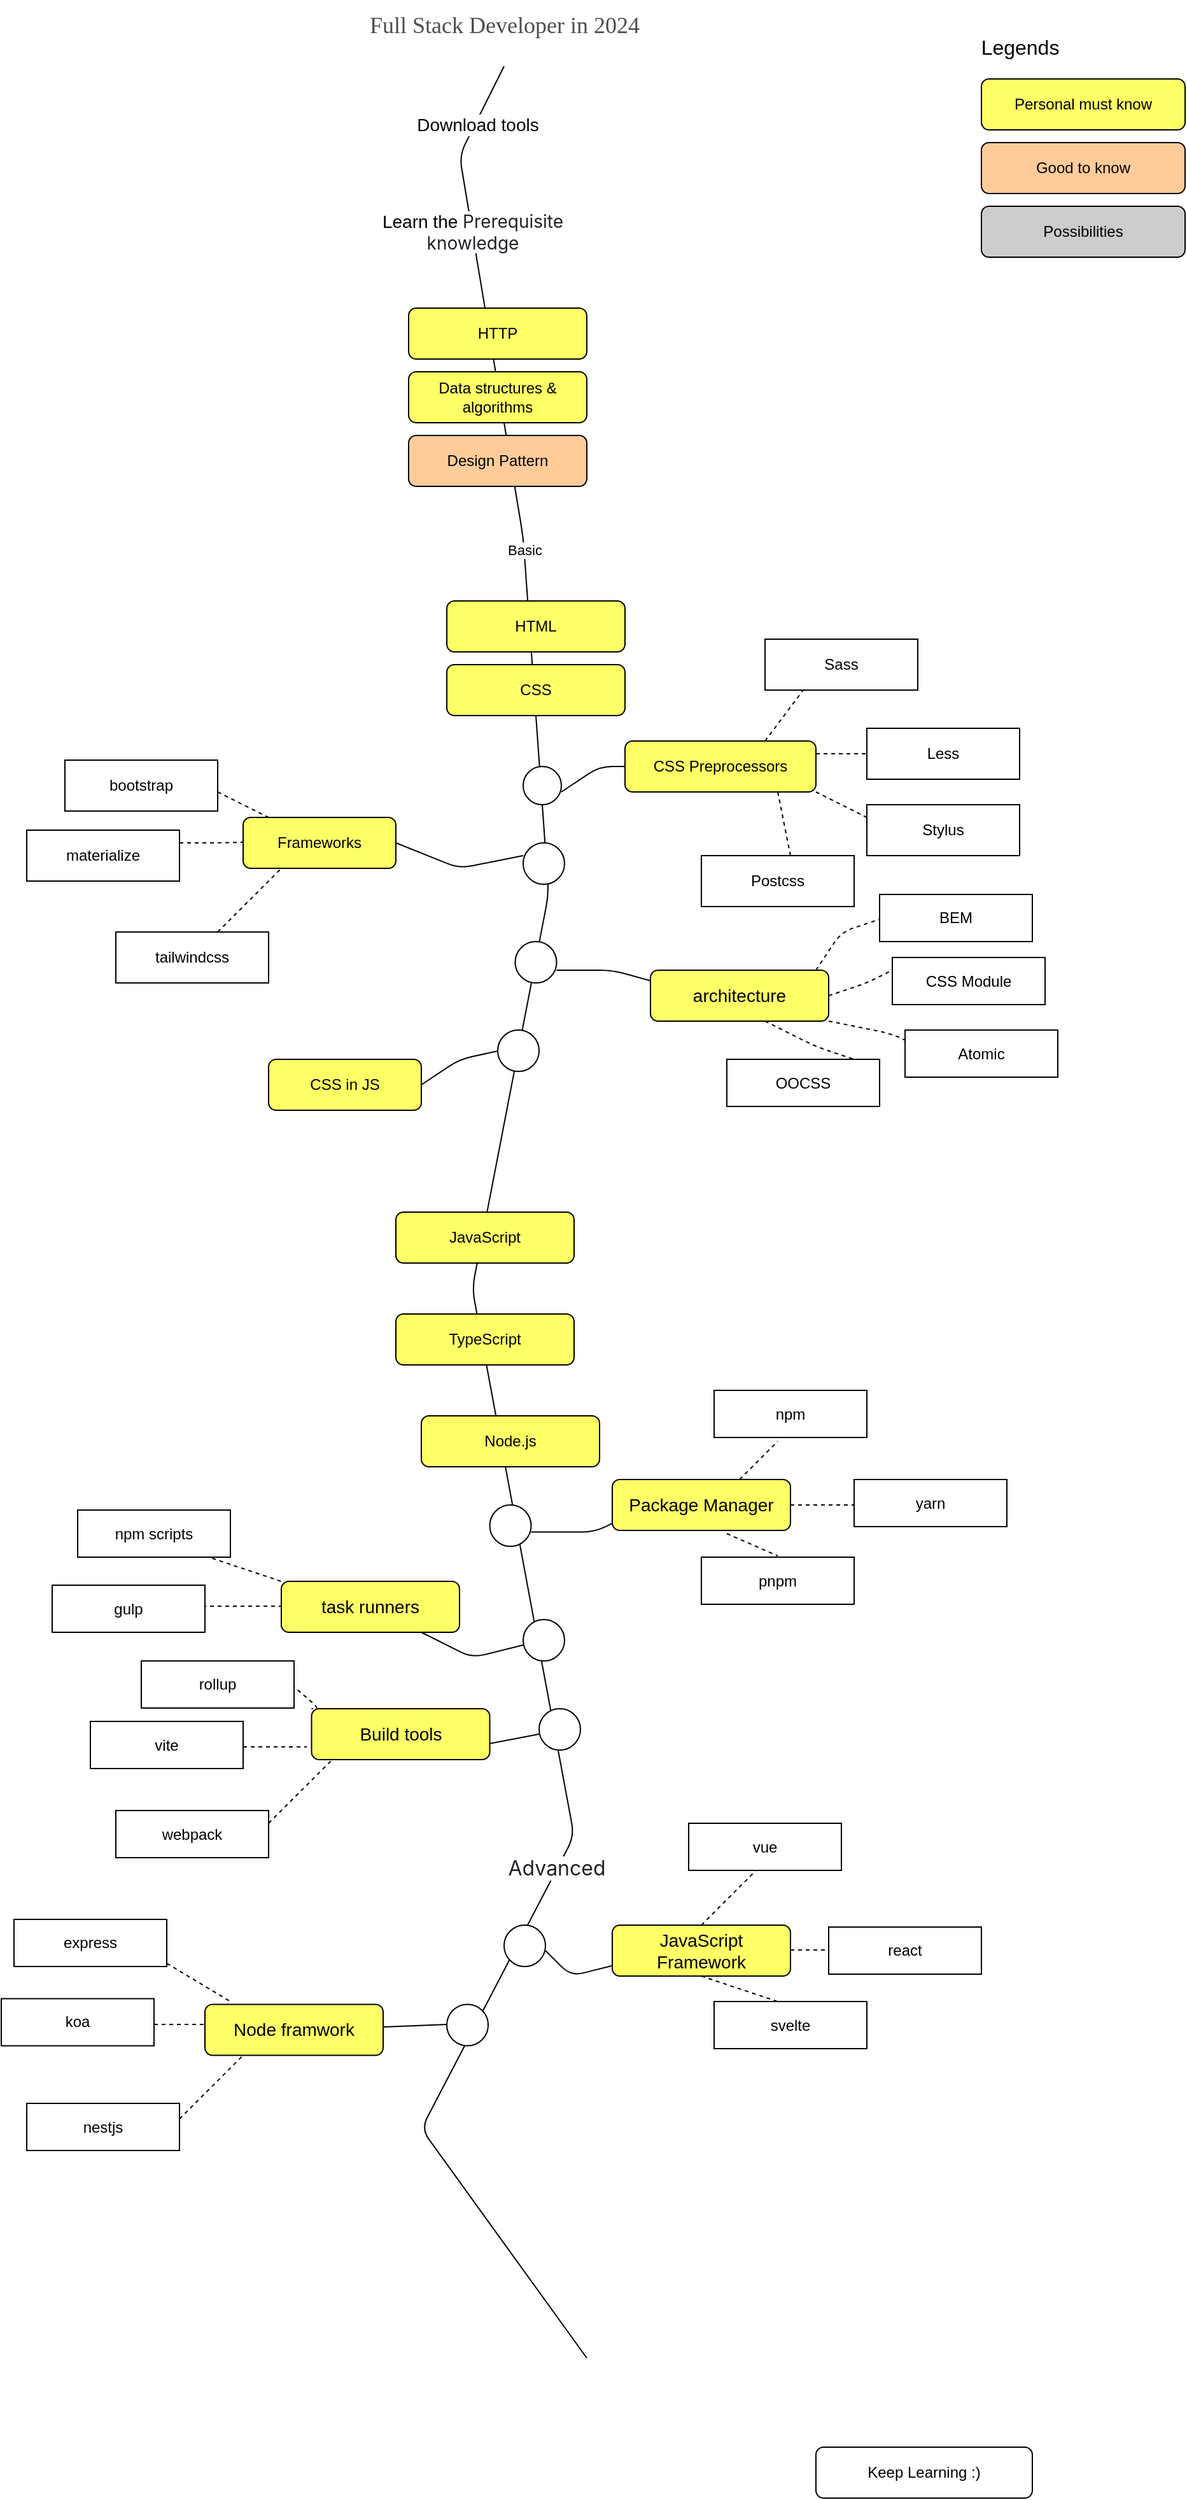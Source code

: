 <mxfile version="26.0.1">
  <diagram id="6a731a19-8d31-9384-78a2-239565b7b9f0" name="Page-1">
    <mxGraphModel dx="1434" dy="780" grid="1" gridSize="10" guides="1" tooltips="1" connect="1" arrows="1" fold="1" page="1" pageScale="1" pageWidth="1169" pageHeight="827" background="none" math="0" shadow="0">
      <root>
        <mxCell id="0" />
        <mxCell id="1" parent="0" />
        <mxCell id="o0vIgVdxRqHnW3IHY1vi-1782" value="Full Stack Developer in 2024" style="text;html=1;align=center;verticalAlign=middle;resizable=0;points=[];autosize=1;strokeColor=none;fillColor=none;fontFamily=Verdana;fontSize=18;fontColor=light-dark(#4d4d4d, #ededed);rounded=1;" vertex="1" parent="1">
          <mxGeometry x="445" y="18" width="280" height="40" as="geometry" />
        </mxCell>
        <mxCell id="o0vIgVdxRqHnW3IHY1vi-1783" value="Legends" style="text;html=1;align=center;verticalAlign=middle;resizable=0;points=[];autosize=1;strokeColor=none;fillColor=none;fontSize=16;rounded=1;" vertex="1" parent="1">
          <mxGeometry x="950" y="40" width="80" height="30" as="geometry" />
        </mxCell>
        <mxCell id="o0vIgVdxRqHnW3IHY1vi-1784" value="Personal must know" style="whiteSpace=wrap;html=1;fillColor=#FFFF66;gradientColor=none;rounded=1;" vertex="1" parent="1">
          <mxGeometry x="960" y="80" width="160" height="40" as="geometry" />
        </mxCell>
        <mxCell id="o0vIgVdxRqHnW3IHY1vi-1785" value="Good to know" style="whiteSpace=wrap;html=1;fillColor=#FFCC99;strokeColor=default;rounded=1;" vertex="1" parent="1">
          <mxGeometry x="960" y="130" width="160" height="40" as="geometry" />
        </mxCell>
        <mxCell id="o0vIgVdxRqHnW3IHY1vi-1786" value="Possibilities" style="whiteSpace=wrap;html=1;strokeColor=default;fillColor=#CCCCCC;rounded=1;" vertex="1" parent="1">
          <mxGeometry x="960" y="180" width="160" height="40" as="geometry" />
        </mxCell>
        <mxCell id="o0vIgVdxRqHnW3IHY1vi-1800" value="Keep Learning :)" style="whiteSpace=wrap;html=1;rounded=1;" vertex="1" parent="1">
          <mxGeometry x="830" y="1940" width="170" height="40" as="geometry" />
        </mxCell>
        <mxCell id="o0vIgVdxRqHnW3IHY1vi-1811" value="" style="endArrow=none;html=1;rounded=1;" edge="1" parent="1">
          <mxGeometry width="50" height="50" relative="1" as="geometry">
            <mxPoint x="650" y="1870" as="sourcePoint" />
            <mxPoint x="585" y="70" as="targetPoint" />
            <Array as="points">
              <mxPoint x="520" y="1690" />
              <mxPoint x="640" y="1460" />
              <mxPoint x="560" y="1030" />
              <mxPoint x="620" y="720" />
              <mxPoint x="600" y="440" />
              <mxPoint x="550" y="140" />
            </Array>
          </mxGeometry>
        </mxCell>
        <mxCell id="o0vIgVdxRqHnW3IHY1vi-1813" value="Download tools" style="edgeLabel;html=1;align=center;verticalAlign=middle;resizable=0;points=[];rounded=1;fontSize=14;" vertex="1" connectable="0" parent="o0vIgVdxRqHnW3IHY1vi-1811">
          <mxGeometry x="0.946" y="-2" relative="1" as="geometry">
            <mxPoint y="-1" as="offset" />
          </mxGeometry>
        </mxCell>
        <mxCell id="o0vIgVdxRqHnW3IHY1vi-1814" value="Learn the&amp;nbsp;&lt;span style=&quot;color: rgb(31, 35, 40); font-family: -apple-system, BlinkMacSystemFont, &amp;quot;Segoe UI&amp;quot;, &amp;quot;Noto Sans&amp;quot;, Helvetica, Arial, sans-serif, &amp;quot;Apple Color Emoji&amp;quot;, &amp;quot;Segoe UI Emoji&amp;quot;; text-align: left; text-wrap: wrap;&quot;&gt;Prerequisite knowledge&lt;/span&gt;" style="edgeLabel;html=1;align=center;verticalAlign=middle;resizable=0;points=[];rounded=1;fontSize=14;" vertex="1" connectable="0" parent="o0vIgVdxRqHnW3IHY1vi-1811">
          <mxGeometry x="0.754" y="-1" relative="1" as="geometry">
            <mxPoint x="-17" y="-93" as="offset" />
          </mxGeometry>
        </mxCell>
        <mxCell id="o0vIgVdxRqHnW3IHY1vi-1821" value="Basic" style="edgeLabel;html=1;align=center;verticalAlign=middle;resizable=0;points=[];rounded=1;" vertex="1" connectable="0" parent="o0vIgVdxRqHnW3IHY1vi-1811">
          <mxGeometry x="0.368" y="-2" relative="1" as="geometry">
            <mxPoint x="-17" y="-207" as="offset" />
          </mxGeometry>
        </mxCell>
        <mxCell id="o0vIgVdxRqHnW3IHY1vi-1926" value="&lt;span style=&quot;color: rgb(31, 35, 40); font-family: -apple-system, BlinkMacSystemFont, &amp;quot;Segoe UI&amp;quot;, &amp;quot;Noto Sans&amp;quot;, Helvetica, Arial, sans-serif, &amp;quot;Apple Color Emoji&amp;quot;, &amp;quot;Segoe UI Emoji&amp;quot;; font-size: 16px; text-align: left; text-wrap: wrap;&quot;&gt;Advanced&lt;/span&gt;" style="edgeLabel;html=1;align=center;verticalAlign=middle;resizable=0;points=[];rounded=1;" vertex="1" connectable="0" parent="o0vIgVdxRqHnW3IHY1vi-1811">
          <mxGeometry x="-0.522" y="1" relative="1" as="geometry">
            <mxPoint as="offset" />
          </mxGeometry>
        </mxCell>
        <mxCell id="o0vIgVdxRqHnW3IHY1vi-1815" value="HTML" style="rounded=1;whiteSpace=wrap;html=1;strokeColor=default;align=center;verticalAlign=middle;fontFamily=Helvetica;fontSize=12;fontColor=default;fillColor=#FFFF66;gradientColor=none;" vertex="1" parent="1">
          <mxGeometry x="540" y="490" width="140" height="40" as="geometry" />
        </mxCell>
        <mxCell id="o0vIgVdxRqHnW3IHY1vi-1816" value="Data structures &amp;amp; algorithms" style="rounded=1;whiteSpace=wrap;html=1;fontSize=12;strokeColor=default;align=center;verticalAlign=middle;fontFamily=Helvetica;fontColor=default;fillColor=#FFFF66;gradientColor=none;" vertex="1" parent="1">
          <mxGeometry x="510" y="310" width="140" height="40" as="geometry" />
        </mxCell>
        <mxCell id="o0vIgVdxRqHnW3IHY1vi-1820" value="Design Pattern" style="rounded=1;whiteSpace=wrap;html=1;strokeColor=default;align=center;verticalAlign=middle;fontFamily=Helvetica;fontSize=12;fontColor=default;fillColor=#FFCC99;gradientColor=none;" vertex="1" parent="1">
          <mxGeometry x="510" y="360" width="140" height="40" as="geometry" />
        </mxCell>
        <mxCell id="o0vIgVdxRqHnW3IHY1vi-1822" value="CSS" style="rounded=1;whiteSpace=wrap;html=1;strokeColor=default;align=center;verticalAlign=middle;fontFamily=Helvetica;fontSize=12;fontColor=default;fillColor=#FFFF66;gradientColor=none;" vertex="1" parent="1">
          <mxGeometry x="540" y="540" width="140" height="40" as="geometry" />
        </mxCell>
        <mxCell id="o0vIgVdxRqHnW3IHY1vi-1823" value="JavaScript" style="rounded=1;whiteSpace=wrap;html=1;strokeColor=default;align=center;verticalAlign=middle;fontFamily=Helvetica;fontSize=12;fontColor=default;fillColor=#FFFF66;gradientColor=none;" vertex="1" parent="1">
          <mxGeometry x="500" y="970" width="140" height="40" as="geometry" />
        </mxCell>
        <mxCell id="o0vIgVdxRqHnW3IHY1vi-1824" value="HTTP" style="rounded=1;whiteSpace=wrap;html=1;strokeColor=default;align=center;verticalAlign=middle;fontFamily=Helvetica;fontSize=12;fontColor=default;fillColor=#FFFF66;gradientColor=none;" vertex="1" parent="1">
          <mxGeometry x="510" y="260" width="140" height="40" as="geometry" />
        </mxCell>
        <mxCell id="o0vIgVdxRqHnW3IHY1vi-1825" value="TypeScript" style="rounded=1;whiteSpace=wrap;html=1;strokeColor=default;align=center;verticalAlign=middle;fontFamily=Helvetica;fontSize=12;fontColor=default;fillColor=#FFFF66;gradientColor=none;" vertex="1" parent="1">
          <mxGeometry x="500" y="1050" width="140" height="40" as="geometry" />
        </mxCell>
        <mxCell id="o0vIgVdxRqHnW3IHY1vi-1830" value="Node.js" style="rounded=1;whiteSpace=wrap;html=1;strokeColor=default;align=center;verticalAlign=middle;fontFamily=Helvetica;fontSize=12;fontColor=default;fillColor=#FFFF66;gradientColor=none;" vertex="1" parent="1">
          <mxGeometry x="520" y="1130" width="140" height="40" as="geometry" />
        </mxCell>
        <mxCell id="o0vIgVdxRqHnW3IHY1vi-1831" value="" style="ellipse;whiteSpace=wrap;html=1;aspect=fixed;rounded=1;" vertex="1" parent="1">
          <mxGeometry x="600" y="620" width="30" height="30" as="geometry" />
        </mxCell>
        <mxCell id="o0vIgVdxRqHnW3IHY1vi-1844" value="" style="endArrow=none;html=1;rounded=1;" edge="1" parent="1">
          <mxGeometry width="50" height="50" relative="1" as="geometry">
            <mxPoint x="630" y="640" as="sourcePoint" />
            <mxPoint x="680" y="620" as="targetPoint" />
            <Array as="points">
              <mxPoint x="660" y="620" />
            </Array>
          </mxGeometry>
        </mxCell>
        <mxCell id="o0vIgVdxRqHnW3IHY1vi-1845" value="&lt;div style=&quot;text-align: left;&quot;&gt;CSS Preprocessors&lt;/div&gt;" style="rounded=1;whiteSpace=wrap;html=1;strokeColor=default;align=center;verticalAlign=middle;fontFamily=Helvetica;fontSize=12;fontColor=default;fillColor=#FFFF66;gradientColor=none;" vertex="1" parent="1">
          <mxGeometry x="680" y="600" width="150" height="40" as="geometry" />
        </mxCell>
        <mxCell id="o0vIgVdxRqHnW3IHY1vi-1847" value="" style="endArrow=none;dashed=1;html=1;rounded=1;" edge="1" parent="1">
          <mxGeometry width="50" height="50" relative="1" as="geometry">
            <mxPoint x="830" y="610" as="sourcePoint" />
            <mxPoint x="870" y="610" as="targetPoint" />
          </mxGeometry>
        </mxCell>
        <mxCell id="o0vIgVdxRqHnW3IHY1vi-1848" value="" style="endArrow=none;dashed=1;html=1;rounded=1;exitX=1;exitY=1;exitDx=0;exitDy=0;" edge="1" parent="1" source="o0vIgVdxRqHnW3IHY1vi-1845">
          <mxGeometry width="50" height="50" relative="1" as="geometry">
            <mxPoint x="820" y="700" as="sourcePoint" />
            <mxPoint x="870" y="660" as="targetPoint" />
          </mxGeometry>
        </mxCell>
        <mxCell id="o0vIgVdxRqHnW3IHY1vi-1849" value="" style="endArrow=none;dashed=1;html=1;rounded=1;" edge="1" parent="1">
          <mxGeometry width="50" height="50" relative="1" as="geometry">
            <mxPoint x="810" y="690" as="sourcePoint" />
            <mxPoint x="800" y="640" as="targetPoint" />
          </mxGeometry>
        </mxCell>
        <mxCell id="o0vIgVdxRqHnW3IHY1vi-1850" value="" style="endArrow=none;dashed=1;html=1;rounded=1;" edge="1" parent="1">
          <mxGeometry width="50" height="50" relative="1" as="geometry">
            <mxPoint x="790" y="600" as="sourcePoint" />
            <mxPoint x="820" y="560" as="targetPoint" />
          </mxGeometry>
        </mxCell>
        <mxCell id="o0vIgVdxRqHnW3IHY1vi-1852" value="Sass" style="rounded=0;whiteSpace=wrap;html=1;" vertex="1" parent="1">
          <mxGeometry x="790" y="520" width="120" height="40" as="geometry" />
        </mxCell>
        <mxCell id="o0vIgVdxRqHnW3IHY1vi-1853" value="Less" style="rounded=0;whiteSpace=wrap;html=1;" vertex="1" parent="1">
          <mxGeometry x="870" y="590" width="120" height="40" as="geometry" />
        </mxCell>
        <mxCell id="o0vIgVdxRqHnW3IHY1vi-1854" value="Stylus" style="rounded=0;whiteSpace=wrap;html=1;" vertex="1" parent="1">
          <mxGeometry x="870" y="650" width="120" height="40" as="geometry" />
        </mxCell>
        <mxCell id="o0vIgVdxRqHnW3IHY1vi-1855" value="Postcss" style="rounded=0;whiteSpace=wrap;html=1;" vertex="1" parent="1">
          <mxGeometry x="740" y="690" width="120" height="40" as="geometry" />
        </mxCell>
        <mxCell id="o0vIgVdxRqHnW3IHY1vi-1856" value="" style="ellipse;whiteSpace=wrap;html=1;aspect=fixed;rounded=1;strokeColor=default;align=center;verticalAlign=middle;fontFamily=Helvetica;fontSize=12;fontColor=default;fillColor=default;" vertex="1" parent="1">
          <mxGeometry x="600" y="680" width="32.5" height="32.5" as="geometry" />
        </mxCell>
        <mxCell id="o0vIgVdxRqHnW3IHY1vi-1857" value="" style="endArrow=none;html=1;rounded=1;" edge="1" parent="1">
          <mxGeometry width="50" height="50" relative="1" as="geometry">
            <mxPoint x="500" y="680" as="sourcePoint" />
            <mxPoint x="600" y="690" as="targetPoint" />
            <Array as="points">
              <mxPoint x="550" y="700" />
            </Array>
          </mxGeometry>
        </mxCell>
        <mxCell id="o0vIgVdxRqHnW3IHY1vi-1858" value="Frameworks" style="rounded=1;whiteSpace=wrap;html=1;strokeColor=default;align=center;verticalAlign=middle;fontFamily=Helvetica;fontSize=12;fontColor=default;fillColor=#FFFF66;gradientColor=none;" vertex="1" parent="1">
          <mxGeometry x="380" y="660" width="120" height="40" as="geometry" />
        </mxCell>
        <mxCell id="o0vIgVdxRqHnW3IHY1vi-1859" value="" style="endArrow=none;dashed=1;html=1;rounded=1;" edge="1" parent="1">
          <mxGeometry width="50" height="50" relative="1" as="geometry">
            <mxPoint x="360" y="750" as="sourcePoint" />
            <mxPoint x="410" y="700" as="targetPoint" />
          </mxGeometry>
        </mxCell>
        <mxCell id="o0vIgVdxRqHnW3IHY1vi-1860" value="" style="endArrow=none;dashed=1;html=1;rounded=1;" edge="1" parent="1">
          <mxGeometry width="50" height="50" relative="1" as="geometry">
            <mxPoint x="330" y="680" as="sourcePoint" />
            <mxPoint x="380" y="679.5" as="targetPoint" />
            <Array as="points">
              <mxPoint x="360" y="680" />
            </Array>
          </mxGeometry>
        </mxCell>
        <mxCell id="o0vIgVdxRqHnW3IHY1vi-1861" value="" style="endArrow=none;dashed=1;html=1;rounded=1;" edge="1" parent="1">
          <mxGeometry width="50" height="50" relative="1" as="geometry">
            <mxPoint x="360" y="640" as="sourcePoint" />
            <mxPoint x="400" y="660" as="targetPoint" />
            <Array as="points">
              <mxPoint x="400" y="660" />
            </Array>
          </mxGeometry>
        </mxCell>
        <mxCell id="o0vIgVdxRqHnW3IHY1vi-1862" value="bootstrap" style="rounded=0;whiteSpace=wrap;html=1;" vertex="1" parent="1">
          <mxGeometry x="240" y="615" width="120" height="40" as="geometry" />
        </mxCell>
        <mxCell id="o0vIgVdxRqHnW3IHY1vi-1863" value="materialize" style="rounded=0;whiteSpace=wrap;html=1;" vertex="1" parent="1">
          <mxGeometry x="210" y="670" width="120" height="40" as="geometry" />
        </mxCell>
        <mxCell id="o0vIgVdxRqHnW3IHY1vi-1864" value="tailwindcss" style="rounded=0;whiteSpace=wrap;html=1;" vertex="1" parent="1">
          <mxGeometry x="280" y="750" width="120" height="40" as="geometry" />
        </mxCell>
        <mxCell id="o0vIgVdxRqHnW3IHY1vi-1865" value="" style="ellipse;whiteSpace=wrap;html=1;aspect=fixed;rounded=1;strokeColor=default;align=center;verticalAlign=middle;fontFamily=Helvetica;fontSize=12;fontColor=default;fillColor=default;" vertex="1" parent="1">
          <mxGeometry x="593.75" y="757.5" width="32.5" height="32.5" as="geometry" />
        </mxCell>
        <mxCell id="o0vIgVdxRqHnW3IHY1vi-1866" value="" style="endArrow=none;html=1;rounded=1;" edge="1" parent="1">
          <mxGeometry width="50" height="50" relative="1" as="geometry">
            <mxPoint x="626.25" y="780" as="sourcePoint" />
            <mxPoint x="706.25" y="790" as="targetPoint" />
            <Array as="points">
              <mxPoint x="670" y="780" />
            </Array>
          </mxGeometry>
        </mxCell>
        <mxCell id="o0vIgVdxRqHnW3IHY1vi-1867" value="&lt;font style=&quot;font-size: 14px;&quot;&gt;architecture&lt;/font&gt;" style="rounded=1;whiteSpace=wrap;html=1;strokeColor=default;align=center;verticalAlign=middle;fontFamily=Helvetica;fontSize=12;fontColor=default;fillColor=#FFFF66;gradientColor=none;" vertex="1" parent="1">
          <mxGeometry x="700" y="780" width="140" height="40" as="geometry" />
        </mxCell>
        <mxCell id="o0vIgVdxRqHnW3IHY1vi-1868" value="" style="endArrow=none;dashed=1;html=1;rounded=1;" edge="1" parent="1">
          <mxGeometry width="50" height="50" relative="1" as="geometry">
            <mxPoint x="830" y="780" as="sourcePoint" />
            <mxPoint x="880" y="740" as="targetPoint" />
            <Array as="points">
              <mxPoint x="850" y="750" />
            </Array>
          </mxGeometry>
        </mxCell>
        <mxCell id="o0vIgVdxRqHnW3IHY1vi-1869" value="" style="endArrow=none;dashed=1;html=1;rounded=1;" edge="1" parent="1">
          <mxGeometry width="50" height="50" relative="1" as="geometry">
            <mxPoint x="840" y="800" as="sourcePoint" />
            <mxPoint x="890" y="780" as="targetPoint" />
            <Array as="points">
              <mxPoint x="870" y="790" />
            </Array>
          </mxGeometry>
        </mxCell>
        <mxCell id="o0vIgVdxRqHnW3IHY1vi-1870" value="" style="endArrow=none;dashed=1;html=1;rounded=1;" edge="1" parent="1">
          <mxGeometry width="50" height="50" relative="1" as="geometry">
            <mxPoint x="840" y="820" as="sourcePoint" />
            <mxPoint x="910" y="840" as="targetPoint" />
            <Array as="points">
              <mxPoint x="890" y="830" />
            </Array>
          </mxGeometry>
        </mxCell>
        <mxCell id="o0vIgVdxRqHnW3IHY1vi-1871" value="" style="endArrow=none;dashed=1;html=1;rounded=1;" edge="1" parent="1">
          <mxGeometry width="50" height="50" relative="1" as="geometry">
            <mxPoint x="790" y="820" as="sourcePoint" />
            <mxPoint x="860" y="850" as="targetPoint" />
            <Array as="points">
              <mxPoint x="830" y="840" />
            </Array>
          </mxGeometry>
        </mxCell>
        <mxCell id="o0vIgVdxRqHnW3IHY1vi-1872" value="BEM" style="rounded=0;whiteSpace=wrap;html=1;" vertex="1" parent="1">
          <mxGeometry x="880" y="720.5" width="120" height="37" as="geometry" />
        </mxCell>
        <mxCell id="o0vIgVdxRqHnW3IHY1vi-1873" value="CSS Module" style="rounded=0;whiteSpace=wrap;html=1;" vertex="1" parent="1">
          <mxGeometry x="890" y="770" width="120" height="37" as="geometry" />
        </mxCell>
        <mxCell id="o0vIgVdxRqHnW3IHY1vi-1875" value="Atomic" style="rounded=0;whiteSpace=wrap;html=1;" vertex="1" parent="1">
          <mxGeometry x="900" y="827" width="120" height="37" as="geometry" />
        </mxCell>
        <mxCell id="o0vIgVdxRqHnW3IHY1vi-1876" value="OOCSS" style="rounded=0;whiteSpace=wrap;html=1;" vertex="1" parent="1">
          <mxGeometry x="760" y="850" width="120" height="37" as="geometry" />
        </mxCell>
        <mxCell id="o0vIgVdxRqHnW3IHY1vi-1885" value="" style="ellipse;whiteSpace=wrap;html=1;aspect=fixed;rounded=1;strokeColor=default;align=center;verticalAlign=middle;fontFamily=Helvetica;fontSize=12;fontColor=default;fillColor=default;" vertex="1" parent="1">
          <mxGeometry x="580" y="827" width="32.5" height="32.5" as="geometry" />
        </mxCell>
        <mxCell id="o0vIgVdxRqHnW3IHY1vi-1886" value="" style="endArrow=none;html=1;rounded=1;" edge="1" parent="1">
          <mxGeometry width="50" height="50" relative="1" as="geometry">
            <mxPoint x="520" y="870" as="sourcePoint" />
            <mxPoint x="580" y="843.5" as="targetPoint" />
            <Array as="points">
              <mxPoint x="550" y="850" />
            </Array>
          </mxGeometry>
        </mxCell>
        <mxCell id="o0vIgVdxRqHnW3IHY1vi-1888" value="CSS in JS" style="rounded=1;whiteSpace=wrap;html=1;strokeColor=default;align=center;verticalAlign=middle;fontFamily=Helvetica;fontSize=12;fontColor=default;fillColor=#FFFF66;gradientColor=none;" vertex="1" parent="1">
          <mxGeometry x="400" y="850" width="120" height="40" as="geometry" />
        </mxCell>
        <mxCell id="o0vIgVdxRqHnW3IHY1vi-1893" value="" style="ellipse;whiteSpace=wrap;html=1;aspect=fixed;rounded=1;strokeColor=default;align=center;verticalAlign=middle;fontFamily=Helvetica;fontSize=12;fontColor=default;fillColor=default;" vertex="1" parent="1">
          <mxGeometry x="573.75" y="1200" width="32.5" height="32.5" as="geometry" />
        </mxCell>
        <mxCell id="o0vIgVdxRqHnW3IHY1vi-1894" value="" style="endArrow=none;html=1;rounded=1;" edge="1" parent="1">
          <mxGeometry width="50" height="50" relative="1" as="geometry">
            <mxPoint x="606.25" y="1221.25" as="sourcePoint" />
            <mxPoint x="676.25" y="1211.25" as="targetPoint" />
            <Array as="points">
              <mxPoint x="656.25" y="1221.25" />
            </Array>
          </mxGeometry>
        </mxCell>
        <mxCell id="o0vIgVdxRqHnW3IHY1vi-1896" value="&lt;span style=&quot;font-size: 14px;&quot;&gt;Package Manager&lt;/span&gt;" style="rounded=1;whiteSpace=wrap;html=1;strokeColor=default;align=center;verticalAlign=middle;fontFamily=Helvetica;fontSize=12;fontColor=default;fillColor=#FFFF66;gradientColor=none;" vertex="1" parent="1">
          <mxGeometry x="670" y="1180" width="140" height="40" as="geometry" />
        </mxCell>
        <mxCell id="o0vIgVdxRqHnW3IHY1vi-1897" value="" style="endArrow=none;dashed=1;html=1;rounded=1;" edge="1" parent="1">
          <mxGeometry width="50" height="50" relative="1" as="geometry">
            <mxPoint x="770" y="1180" as="sourcePoint" />
            <mxPoint x="800" y="1150" as="targetPoint" />
          </mxGeometry>
        </mxCell>
        <mxCell id="o0vIgVdxRqHnW3IHY1vi-1898" value="" style="endArrow=none;dashed=1;html=1;rounded=1;" edge="1" parent="1">
          <mxGeometry width="50" height="50" relative="1" as="geometry">
            <mxPoint x="810" y="1200" as="sourcePoint" />
            <mxPoint x="860" y="1200" as="targetPoint" />
            <Array as="points">
              <mxPoint x="840" y="1200" />
            </Array>
          </mxGeometry>
        </mxCell>
        <mxCell id="o0vIgVdxRqHnW3IHY1vi-1899" value="" style="endArrow=none;dashed=1;html=1;rounded=1;" edge="1" parent="1">
          <mxGeometry width="50" height="50" relative="1" as="geometry">
            <mxPoint x="760" y="1222.5" as="sourcePoint" />
            <mxPoint x="800" y="1240" as="targetPoint" />
          </mxGeometry>
        </mxCell>
        <mxCell id="o0vIgVdxRqHnW3IHY1vi-1902" value="npm" style="rounded=0;whiteSpace=wrap;html=1;" vertex="1" parent="1">
          <mxGeometry x="750" y="1110" width="120" height="37" as="geometry" />
        </mxCell>
        <mxCell id="o0vIgVdxRqHnW3IHY1vi-1903" value="pnpm" style="rounded=0;whiteSpace=wrap;html=1;" vertex="1" parent="1">
          <mxGeometry x="740" y="1241" width="120" height="37" as="geometry" />
        </mxCell>
        <mxCell id="o0vIgVdxRqHnW3IHY1vi-1905" value="yarn" style="rounded=0;whiteSpace=wrap;html=1;" vertex="1" parent="1">
          <mxGeometry x="860" y="1180" width="120" height="37" as="geometry" />
        </mxCell>
        <mxCell id="o0vIgVdxRqHnW3IHY1vi-1906" value="" style="ellipse;whiteSpace=wrap;html=1;aspect=fixed;rounded=1;strokeColor=default;align=center;verticalAlign=middle;fontFamily=Helvetica;fontSize=12;fontColor=default;fillColor=default;" vertex="1" parent="1">
          <mxGeometry x="600" y="1290" width="32.5" height="32.5" as="geometry" />
        </mxCell>
        <mxCell id="o0vIgVdxRqHnW3IHY1vi-1907" value="" style="endArrow=none;html=1;rounded=1;" edge="1" parent="1">
          <mxGeometry width="50" height="50" relative="1" as="geometry">
            <mxPoint x="520" y="1300" as="sourcePoint" />
            <mxPoint x="600" y="1310" as="targetPoint" />
            <Array as="points">
              <mxPoint x="560" y="1320" />
            </Array>
          </mxGeometry>
        </mxCell>
        <mxCell id="o0vIgVdxRqHnW3IHY1vi-1909" value="&lt;span style=&quot;font-size: 14px;&quot;&gt;task runners&lt;/span&gt;" style="rounded=1;whiteSpace=wrap;html=1;strokeColor=default;align=center;verticalAlign=middle;fontFamily=Helvetica;fontSize=12;fontColor=default;fillColor=#FFFF66;gradientColor=none;" vertex="1" parent="1">
          <mxGeometry x="410" y="1260" width="140" height="40" as="geometry" />
        </mxCell>
        <mxCell id="o0vIgVdxRqHnW3IHY1vi-1910" value="" style="endArrow=none;dashed=1;html=1;rounded=1;" edge="1" parent="1">
          <mxGeometry width="50" height="50" relative="1" as="geometry">
            <mxPoint x="350" y="1240" as="sourcePoint" />
            <mxPoint x="410" y="1260" as="targetPoint" />
          </mxGeometry>
        </mxCell>
        <mxCell id="o0vIgVdxRqHnW3IHY1vi-1911" value="" style="endArrow=none;dashed=1;html=1;rounded=1;" edge="1" parent="1">
          <mxGeometry width="50" height="50" relative="1" as="geometry">
            <mxPoint x="330" y="1279.5" as="sourcePoint" />
            <mxPoint x="410" y="1279.5" as="targetPoint" />
            <Array as="points">
              <mxPoint x="380" y="1279.5" />
            </Array>
          </mxGeometry>
        </mxCell>
        <mxCell id="o0vIgVdxRqHnW3IHY1vi-1913" value="npm scripts" style="rounded=0;whiteSpace=wrap;html=1;" vertex="1" parent="1">
          <mxGeometry x="250" y="1204" width="120" height="37" as="geometry" />
        </mxCell>
        <mxCell id="o0vIgVdxRqHnW3IHY1vi-1914" value="gulp" style="rounded=0;whiteSpace=wrap;html=1;" vertex="1" parent="1">
          <mxGeometry x="230" y="1263" width="120" height="37" as="geometry" />
        </mxCell>
        <mxCell id="o0vIgVdxRqHnW3IHY1vi-1916" value="" style="ellipse;whiteSpace=wrap;html=1;aspect=fixed;rounded=1;strokeColor=default;align=center;verticalAlign=middle;fontFamily=Helvetica;fontSize=12;fontColor=default;fillColor=default;" vertex="1" parent="1">
          <mxGeometry x="612.5" y="1360" width="32.5" height="32.5" as="geometry" />
        </mxCell>
        <mxCell id="o0vIgVdxRqHnW3IHY1vi-1917" value="" style="endArrow=none;html=1;rounded=1;" edge="1" parent="1">
          <mxGeometry width="50" height="50" relative="1" as="geometry">
            <mxPoint x="560" y="1390" as="sourcePoint" />
            <mxPoint x="612.5" y="1380" as="targetPoint" />
          </mxGeometry>
        </mxCell>
        <mxCell id="o0vIgVdxRqHnW3IHY1vi-1918" value="&lt;span style=&quot;font-size: 14px;&quot;&gt;Build tools&lt;/span&gt;" style="rounded=1;whiteSpace=wrap;html=1;strokeColor=default;align=center;verticalAlign=middle;fontFamily=Helvetica;fontSize=12;fontColor=default;fillColor=#FFFF66;gradientColor=none;" vertex="1" parent="1">
          <mxGeometry x="433.75" y="1360" width="140" height="40" as="geometry" />
        </mxCell>
        <mxCell id="o0vIgVdxRqHnW3IHY1vi-1919" value="" style="endArrow=none;dashed=1;html=1;rounded=1;" edge="1" parent="1">
          <mxGeometry width="50" height="50" relative="1" as="geometry">
            <mxPoint x="400" y="1450" as="sourcePoint" />
            <mxPoint x="450" y="1400" as="targetPoint" />
          </mxGeometry>
        </mxCell>
        <mxCell id="o0vIgVdxRqHnW3IHY1vi-1921" value="" style="endArrow=none;dashed=1;html=1;rounded=1;" edge="1" parent="1">
          <mxGeometry width="50" height="50" relative="1" as="geometry">
            <mxPoint x="380" y="1390" as="sourcePoint" />
            <mxPoint x="430" y="1390" as="targetPoint" />
          </mxGeometry>
        </mxCell>
        <mxCell id="o0vIgVdxRqHnW3IHY1vi-1922" value="" style="endArrow=none;dashed=1;html=1;rounded=1;" edge="1" parent="1">
          <mxGeometry width="50" height="50" relative="1" as="geometry">
            <mxPoint x="413.75" y="1337.5" as="sourcePoint" />
            <mxPoint x="433.75" y="1360" as="targetPoint" />
            <Array as="points">
              <mxPoint x="440" y="1360" />
            </Array>
          </mxGeometry>
        </mxCell>
        <mxCell id="o0vIgVdxRqHnW3IHY1vi-1923" value="rollup" style="rounded=0;whiteSpace=wrap;html=1;" vertex="1" parent="1">
          <mxGeometry x="300" y="1322.5" width="120" height="37" as="geometry" />
        </mxCell>
        <mxCell id="o0vIgVdxRqHnW3IHY1vi-1924" value="vite" style="rounded=0;whiteSpace=wrap;html=1;" vertex="1" parent="1">
          <mxGeometry x="260" y="1370" width="120" height="37" as="geometry" />
        </mxCell>
        <mxCell id="o0vIgVdxRqHnW3IHY1vi-1925" value="webpack" style="rounded=0;whiteSpace=wrap;html=1;" vertex="1" parent="1">
          <mxGeometry x="280" y="1440" width="120" height="37" as="geometry" />
        </mxCell>
        <mxCell id="o0vIgVdxRqHnW3IHY1vi-1932" value="" style="ellipse;whiteSpace=wrap;html=1;aspect=fixed;rounded=1;strokeColor=default;align=center;verticalAlign=middle;fontFamily=Helvetica;fontSize=12;fontColor=default;fillColor=default;" vertex="1" parent="1">
          <mxGeometry x="585" y="1530" width="32.5" height="32.5" as="geometry" />
        </mxCell>
        <mxCell id="o0vIgVdxRqHnW3IHY1vi-1933" value="" style="endArrow=none;html=1;rounded=1;" edge="1" parent="1">
          <mxGeometry width="50" height="50" relative="1" as="geometry">
            <mxPoint x="617.5" y="1550" as="sourcePoint" />
            <mxPoint x="677.5" y="1560" as="targetPoint" />
            <Array as="points">
              <mxPoint x="637.5" y="1570" />
            </Array>
          </mxGeometry>
        </mxCell>
        <mxCell id="o0vIgVdxRqHnW3IHY1vi-1934" value="&lt;span style=&quot;font-size: 14px;&quot;&gt;JavaScript Framework&lt;/span&gt;" style="rounded=1;whiteSpace=wrap;html=1;strokeColor=default;align=center;verticalAlign=middle;fontFamily=Helvetica;fontSize=12;fontColor=default;fillColor=#FFFF66;gradientColor=none;" vertex="1" parent="1">
          <mxGeometry x="670" y="1530" width="140" height="40" as="geometry" />
        </mxCell>
        <mxCell id="o0vIgVdxRqHnW3IHY1vi-1935" value="" style="endArrow=none;dashed=1;html=1;rounded=1;" edge="1" parent="1">
          <mxGeometry width="50" height="50" relative="1" as="geometry">
            <mxPoint x="740" y="1530" as="sourcePoint" />
            <mxPoint x="790" y="1480" as="targetPoint" />
          </mxGeometry>
        </mxCell>
        <mxCell id="o0vIgVdxRqHnW3IHY1vi-1937" value="" style="endArrow=none;dashed=1;html=1;rounded=1;" edge="1" parent="1">
          <mxGeometry width="50" height="50" relative="1" as="geometry">
            <mxPoint x="740" y="1570" as="sourcePoint" />
            <mxPoint x="800" y="1590" as="targetPoint" />
          </mxGeometry>
        </mxCell>
        <mxCell id="o0vIgVdxRqHnW3IHY1vi-1938" value="" style="endArrow=none;dashed=1;html=1;rounded=1;" edge="1" parent="1">
          <mxGeometry width="50" height="50" relative="1" as="geometry">
            <mxPoint x="810" y="1549.5" as="sourcePoint" />
            <mxPoint x="850" y="1549.5" as="targetPoint" />
          </mxGeometry>
        </mxCell>
        <mxCell id="o0vIgVdxRqHnW3IHY1vi-1939" value="vue" style="rounded=0;whiteSpace=wrap;html=1;" vertex="1" parent="1">
          <mxGeometry x="730" y="1450" width="120" height="37" as="geometry" />
        </mxCell>
        <mxCell id="o0vIgVdxRqHnW3IHY1vi-1940" value="react" style="rounded=0;whiteSpace=wrap;html=1;" vertex="1" parent="1">
          <mxGeometry x="840" y="1531.5" width="120" height="37" as="geometry" />
        </mxCell>
        <mxCell id="o0vIgVdxRqHnW3IHY1vi-1941" value="svelte" style="rounded=0;whiteSpace=wrap;html=1;" vertex="1" parent="1">
          <mxGeometry x="750" y="1590" width="120" height="37" as="geometry" />
        </mxCell>
        <mxCell id="o0vIgVdxRqHnW3IHY1vi-1942" value="" style="ellipse;whiteSpace=wrap;html=1;aspect=fixed;rounded=1;strokeColor=default;align=center;verticalAlign=middle;fontFamily=Helvetica;fontSize=12;fontColor=default;fillColor=default;" vertex="1" parent="1">
          <mxGeometry x="540" y="1592.25" width="32.5" height="32.5" as="geometry" />
        </mxCell>
        <mxCell id="o0vIgVdxRqHnW3IHY1vi-1943" value="&lt;span style=&quot;font-size: 14px;&quot;&gt;Node framwork&lt;/span&gt;" style="rounded=1;whiteSpace=wrap;html=1;strokeColor=default;align=center;verticalAlign=middle;fontFamily=Helvetica;fontSize=12;fontColor=default;fillColor=#FFFF66;gradientColor=none;" vertex="1" parent="1">
          <mxGeometry x="350" y="1592.25" width="140" height="40" as="geometry" />
        </mxCell>
        <mxCell id="o0vIgVdxRqHnW3IHY1vi-1944" value="" style="endArrow=none;html=1;rounded=1;" edge="1" parent="1">
          <mxGeometry width="50" height="50" relative="1" as="geometry">
            <mxPoint x="490" y="1610" as="sourcePoint" />
            <mxPoint x="540" y="1608" as="targetPoint" />
          </mxGeometry>
        </mxCell>
        <mxCell id="o0vIgVdxRqHnW3IHY1vi-1945" value="" style="endArrow=none;dashed=1;html=1;rounded=1;" edge="1" parent="1">
          <mxGeometry width="50" height="50" relative="1" as="geometry">
            <mxPoint x="320" y="1560" as="sourcePoint" />
            <mxPoint x="370" y="1590" as="targetPoint" />
          </mxGeometry>
        </mxCell>
        <mxCell id="o0vIgVdxRqHnW3IHY1vi-1946" value="" style="endArrow=none;dashed=1;html=1;rounded=1;" edge="1" parent="1">
          <mxGeometry width="50" height="50" relative="1" as="geometry">
            <mxPoint x="310" y="1608" as="sourcePoint" />
            <mxPoint x="350" y="1608" as="targetPoint" />
          </mxGeometry>
        </mxCell>
        <mxCell id="o0vIgVdxRqHnW3IHY1vi-1947" value="" style="endArrow=none;dashed=1;html=1;rounded=1;" edge="1" parent="1">
          <mxGeometry width="50" height="50" relative="1" as="geometry">
            <mxPoint x="330" y="1682.25" as="sourcePoint" />
            <mxPoint x="380" y="1632.25" as="targetPoint" />
          </mxGeometry>
        </mxCell>
        <mxCell id="o0vIgVdxRqHnW3IHY1vi-1948" value="express" style="rounded=0;whiteSpace=wrap;html=1;" vertex="1" parent="1">
          <mxGeometry x="200" y="1525.5" width="120" height="37" as="geometry" />
        </mxCell>
        <mxCell id="o0vIgVdxRqHnW3IHY1vi-1949" value="koa" style="rounded=0;whiteSpace=wrap;html=1;" vertex="1" parent="1">
          <mxGeometry x="190" y="1587.75" width="120" height="37" as="geometry" />
        </mxCell>
        <mxCell id="o0vIgVdxRqHnW3IHY1vi-1950" value="nestjs" style="rounded=0;whiteSpace=wrap;html=1;" vertex="1" parent="1">
          <mxGeometry x="210" y="1670" width="120" height="37" as="geometry" />
        </mxCell>
      </root>
    </mxGraphModel>
  </diagram>
</mxfile>

